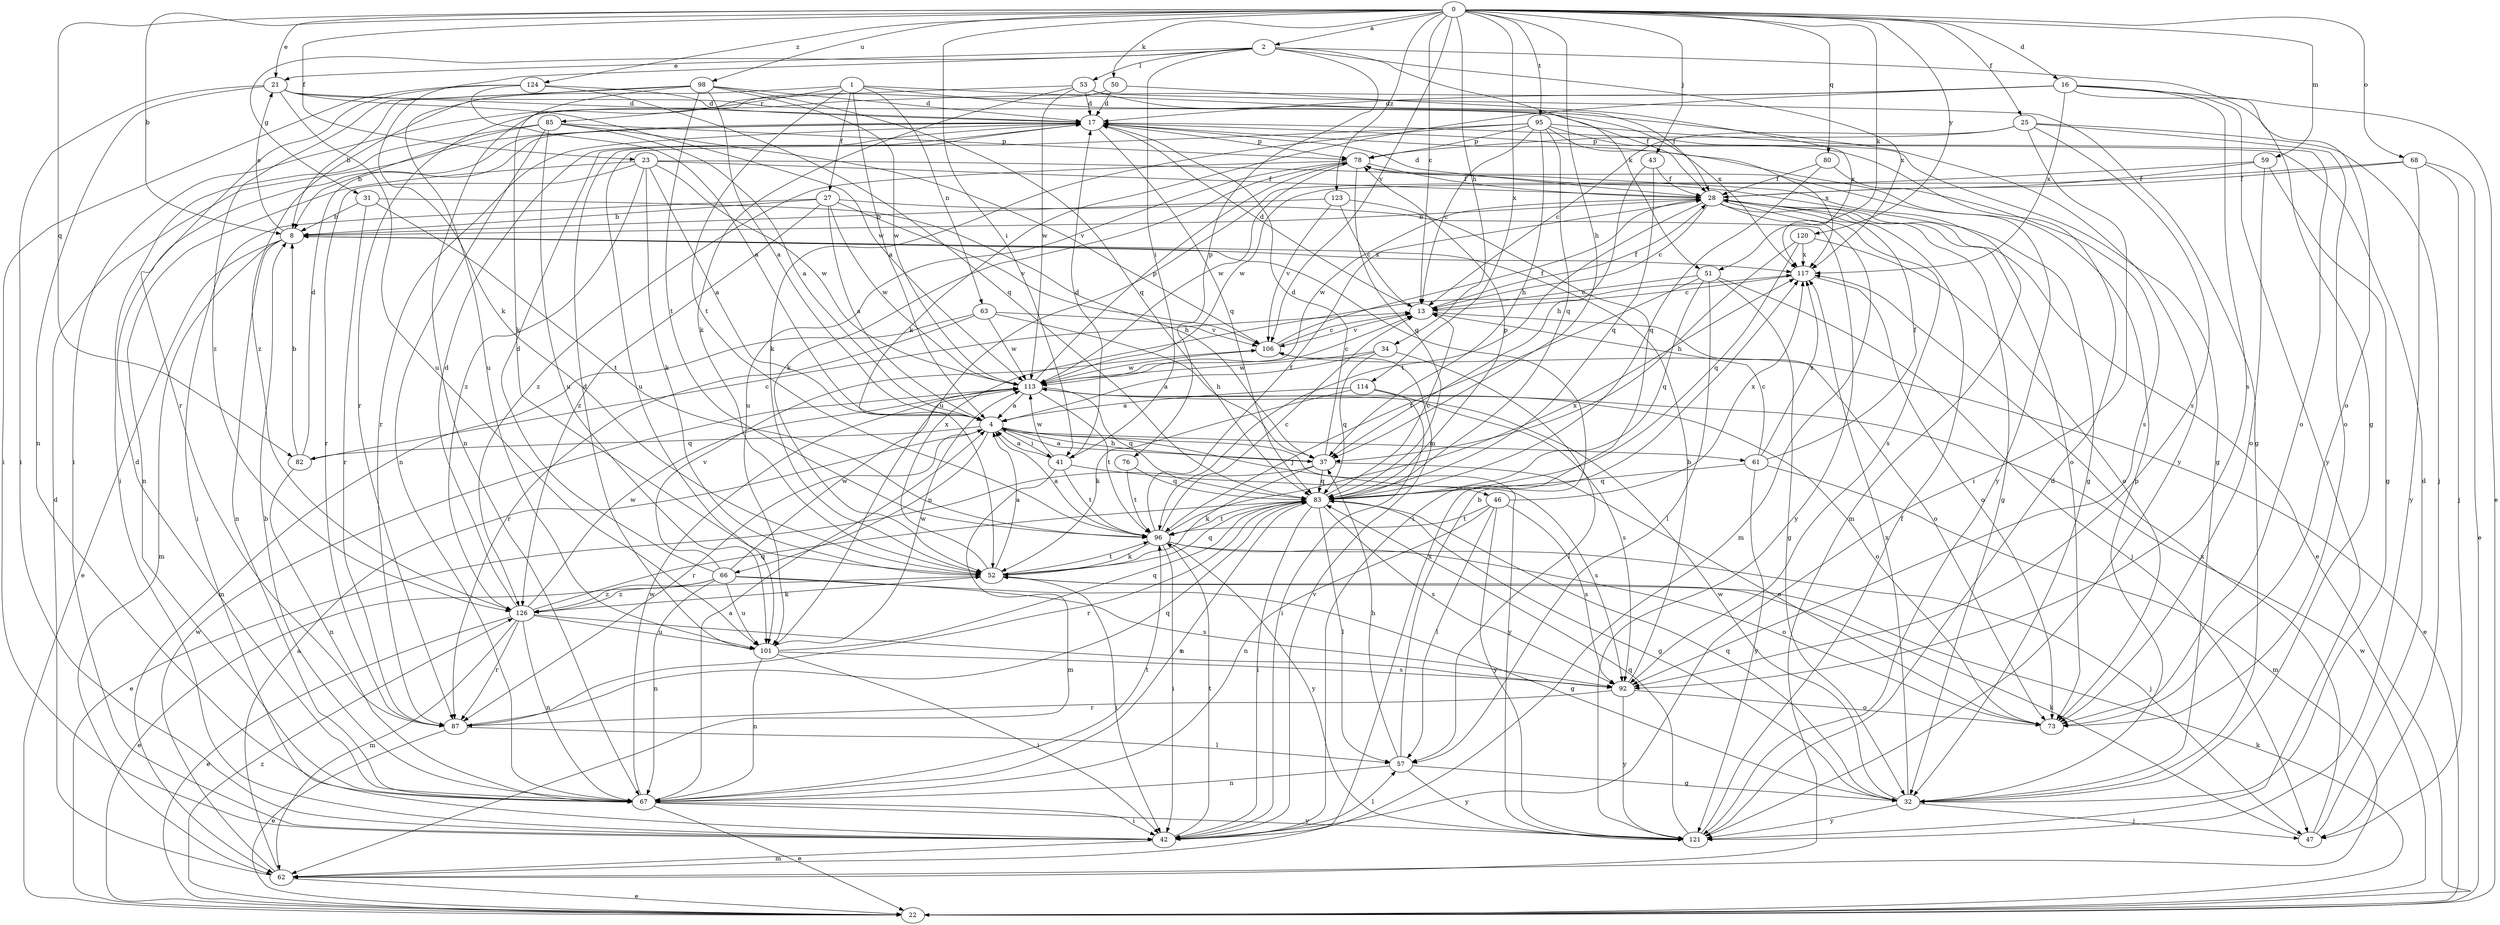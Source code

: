 strict digraph  {
0;
1;
2;
4;
8;
13;
16;
17;
21;
22;
23;
25;
27;
28;
31;
32;
34;
37;
41;
42;
43;
46;
47;
50;
51;
52;
53;
57;
59;
61;
62;
63;
66;
67;
68;
73;
76;
78;
80;
82;
83;
85;
87;
92;
95;
96;
98;
101;
106;
113;
114;
117;
120;
121;
123;
124;
126;
0 -> 2  [label=a];
0 -> 8  [label=b];
0 -> 13  [label=c];
0 -> 16  [label=d];
0 -> 21  [label=e];
0 -> 23  [label=f];
0 -> 25  [label=f];
0 -> 34  [label=h];
0 -> 37  [label=h];
0 -> 41  [label=i];
0 -> 43  [label=j];
0 -> 50  [label=k];
0 -> 51  [label=k];
0 -> 59  [label=m];
0 -> 68  [label=o];
0 -> 80  [label=q];
0 -> 82  [label=q];
0 -> 95  [label=t];
0 -> 98  [label=u];
0 -> 106  [label=v];
0 -> 114  [label=x];
0 -> 120  [label=y];
0 -> 123  [label=z];
0 -> 124  [label=z];
1 -> 4  [label=a];
1 -> 27  [label=f];
1 -> 28  [label=f];
1 -> 63  [label=n];
1 -> 85  [label=r];
1 -> 96  [label=t];
1 -> 121  [label=y];
1 -> 126  [label=z];
2 -> 21  [label=e];
2 -> 31  [label=g];
2 -> 32  [label=g];
2 -> 41  [label=i];
2 -> 51  [label=k];
2 -> 52  [label=k];
2 -> 53  [label=l];
2 -> 76  [label=p];
2 -> 117  [label=x];
4 -> 37  [label=h];
4 -> 41  [label=i];
4 -> 46  [label=j];
4 -> 61  [label=m];
4 -> 66  [label=n];
4 -> 82  [label=q];
4 -> 87  [label=r];
4 -> 121  [label=y];
8 -> 21  [label=e];
8 -> 22  [label=e];
8 -> 62  [label=m];
8 -> 67  [label=n];
8 -> 117  [label=x];
13 -> 17  [label=d];
13 -> 28  [label=f];
13 -> 73  [label=o];
13 -> 106  [label=v];
16 -> 17  [label=d];
16 -> 22  [label=e];
16 -> 52  [label=k];
16 -> 73  [label=o];
16 -> 87  [label=r];
16 -> 92  [label=s];
16 -> 117  [label=x];
16 -> 121  [label=y];
17 -> 78  [label=p];
17 -> 83  [label=q];
17 -> 87  [label=r];
17 -> 121  [label=y];
21 -> 17  [label=d];
21 -> 42  [label=i];
21 -> 67  [label=n];
21 -> 101  [label=u];
21 -> 113  [label=w];
21 -> 117  [label=x];
22 -> 52  [label=k];
22 -> 113  [label=w];
22 -> 126  [label=z];
23 -> 4  [label=a];
23 -> 28  [label=f];
23 -> 32  [label=g];
23 -> 52  [label=k];
23 -> 67  [label=n];
23 -> 87  [label=r];
23 -> 113  [label=w];
23 -> 126  [label=z];
25 -> 13  [label=c];
25 -> 42  [label=i];
25 -> 47  [label=j];
25 -> 73  [label=o];
25 -> 78  [label=p];
25 -> 92  [label=s];
27 -> 4  [label=a];
27 -> 8  [label=b];
27 -> 42  [label=i];
27 -> 106  [label=v];
27 -> 113  [label=w];
27 -> 121  [label=y];
27 -> 126  [label=z];
28 -> 8  [label=b];
28 -> 13  [label=c];
28 -> 17  [label=d];
28 -> 22  [label=e];
28 -> 32  [label=g];
28 -> 62  [label=m];
28 -> 73  [label=o];
28 -> 92  [label=s];
28 -> 96  [label=t];
28 -> 113  [label=w];
31 -> 8  [label=b];
31 -> 37  [label=h];
31 -> 87  [label=r];
31 -> 96  [label=t];
32 -> 47  [label=j];
32 -> 78  [label=p];
32 -> 83  [label=q];
32 -> 113  [label=w];
32 -> 117  [label=x];
32 -> 121  [label=y];
34 -> 4  [label=a];
34 -> 57  [label=l];
34 -> 83  [label=q];
34 -> 113  [label=w];
37 -> 4  [label=a];
37 -> 17  [label=d];
37 -> 22  [label=e];
37 -> 52  [label=k];
37 -> 73  [label=o];
37 -> 83  [label=q];
41 -> 4  [label=a];
41 -> 17  [label=d];
41 -> 62  [label=m];
41 -> 92  [label=s];
41 -> 96  [label=t];
41 -> 113  [label=w];
42 -> 57  [label=l];
42 -> 62  [label=m];
42 -> 96  [label=t];
42 -> 106  [label=v];
42 -> 117  [label=x];
43 -> 28  [label=f];
43 -> 37  [label=h];
43 -> 83  [label=q];
46 -> 57  [label=l];
46 -> 67  [label=n];
46 -> 92  [label=s];
46 -> 96  [label=t];
46 -> 117  [label=x];
46 -> 121  [label=y];
47 -> 17  [label=d];
47 -> 52  [label=k];
47 -> 117  [label=x];
50 -> 17  [label=d];
50 -> 67  [label=n];
50 -> 117  [label=x];
51 -> 13  [label=c];
51 -> 32  [label=g];
51 -> 47  [label=j];
51 -> 57  [label=l];
51 -> 83  [label=q];
51 -> 96  [label=t];
52 -> 4  [label=a];
52 -> 42  [label=i];
52 -> 83  [label=q];
52 -> 96  [label=t];
52 -> 117  [label=x];
52 -> 126  [label=z];
53 -> 17  [label=d];
53 -> 28  [label=f];
53 -> 32  [label=g];
53 -> 42  [label=i];
53 -> 52  [label=k];
53 -> 113  [label=w];
57 -> 8  [label=b];
57 -> 32  [label=g];
57 -> 37  [label=h];
57 -> 67  [label=n];
57 -> 121  [label=y];
59 -> 28  [label=f];
59 -> 32  [label=g];
59 -> 73  [label=o];
59 -> 101  [label=u];
61 -> 13  [label=c];
61 -> 28  [label=f];
61 -> 62  [label=m];
61 -> 83  [label=q];
61 -> 117  [label=x];
61 -> 121  [label=y];
62 -> 4  [label=a];
62 -> 17  [label=d];
62 -> 22  [label=e];
62 -> 113  [label=w];
63 -> 37  [label=h];
63 -> 62  [label=m];
63 -> 87  [label=r];
63 -> 106  [label=v];
63 -> 113  [label=w];
66 -> 17  [label=d];
66 -> 22  [label=e];
66 -> 32  [label=g];
66 -> 67  [label=n];
66 -> 92  [label=s];
66 -> 101  [label=u];
66 -> 106  [label=v];
66 -> 113  [label=w];
66 -> 126  [label=z];
67 -> 4  [label=a];
67 -> 8  [label=b];
67 -> 17  [label=d];
67 -> 22  [label=e];
67 -> 42  [label=i];
67 -> 96  [label=t];
67 -> 113  [label=w];
67 -> 121  [label=y];
68 -> 22  [label=e];
68 -> 28  [label=f];
68 -> 47  [label=j];
68 -> 113  [label=w];
68 -> 121  [label=y];
76 -> 83  [label=q];
76 -> 96  [label=t];
78 -> 28  [label=f];
78 -> 52  [label=k];
78 -> 62  [label=m];
78 -> 83  [label=q];
78 -> 101  [label=u];
78 -> 113  [label=w];
78 -> 126  [label=z];
80 -> 28  [label=f];
80 -> 83  [label=q];
80 -> 92  [label=s];
82 -> 8  [label=b];
82 -> 13  [label=c];
82 -> 17  [label=d];
82 -> 67  [label=n];
83 -> 13  [label=c];
83 -> 32  [label=g];
83 -> 42  [label=i];
83 -> 57  [label=l];
83 -> 67  [label=n];
83 -> 78  [label=p];
83 -> 87  [label=r];
83 -> 92  [label=s];
83 -> 96  [label=t];
85 -> 4  [label=a];
85 -> 8  [label=b];
85 -> 42  [label=i];
85 -> 67  [label=n];
85 -> 78  [label=p];
85 -> 101  [label=u];
85 -> 106  [label=v];
87 -> 22  [label=e];
87 -> 57  [label=l];
87 -> 83  [label=q];
92 -> 8  [label=b];
92 -> 73  [label=o];
92 -> 87  [label=r];
92 -> 121  [label=y];
95 -> 13  [label=c];
95 -> 32  [label=g];
95 -> 37  [label=h];
95 -> 52  [label=k];
95 -> 73  [label=o];
95 -> 78  [label=p];
95 -> 83  [label=q];
95 -> 101  [label=u];
95 -> 117  [label=x];
96 -> 4  [label=a];
96 -> 13  [label=c];
96 -> 28  [label=f];
96 -> 42  [label=i];
96 -> 47  [label=j];
96 -> 52  [label=k];
96 -> 73  [label=o];
96 -> 117  [label=x];
96 -> 121  [label=y];
98 -> 4  [label=a];
98 -> 8  [label=b];
98 -> 17  [label=d];
98 -> 52  [label=k];
98 -> 83  [label=q];
98 -> 96  [label=t];
98 -> 101  [label=u];
98 -> 113  [label=w];
98 -> 126  [label=z];
101 -> 17  [label=d];
101 -> 42  [label=i];
101 -> 67  [label=n];
101 -> 83  [label=q];
101 -> 92  [label=s];
101 -> 113  [label=w];
106 -> 13  [label=c];
106 -> 22  [label=e];
106 -> 28  [label=f];
106 -> 113  [label=w];
113 -> 4  [label=a];
113 -> 13  [label=c];
113 -> 73  [label=o];
113 -> 78  [label=p];
113 -> 83  [label=q];
113 -> 96  [label=t];
114 -> 4  [label=a];
114 -> 42  [label=i];
114 -> 52  [label=k];
114 -> 92  [label=s];
117 -> 13  [label=c];
117 -> 73  [label=o];
120 -> 37  [label=h];
120 -> 73  [label=o];
120 -> 83  [label=q];
120 -> 117  [label=x];
121 -> 17  [label=d];
121 -> 28  [label=f];
121 -> 83  [label=q];
123 -> 8  [label=b];
123 -> 13  [label=c];
123 -> 42  [label=i];
123 -> 106  [label=v];
124 -> 4  [label=a];
124 -> 17  [label=d];
124 -> 42  [label=i];
124 -> 83  [label=q];
124 -> 87  [label=r];
126 -> 17  [label=d];
126 -> 22  [label=e];
126 -> 52  [label=k];
126 -> 62  [label=m];
126 -> 67  [label=n];
126 -> 83  [label=q];
126 -> 87  [label=r];
126 -> 92  [label=s];
126 -> 101  [label=u];
126 -> 113  [label=w];
}
